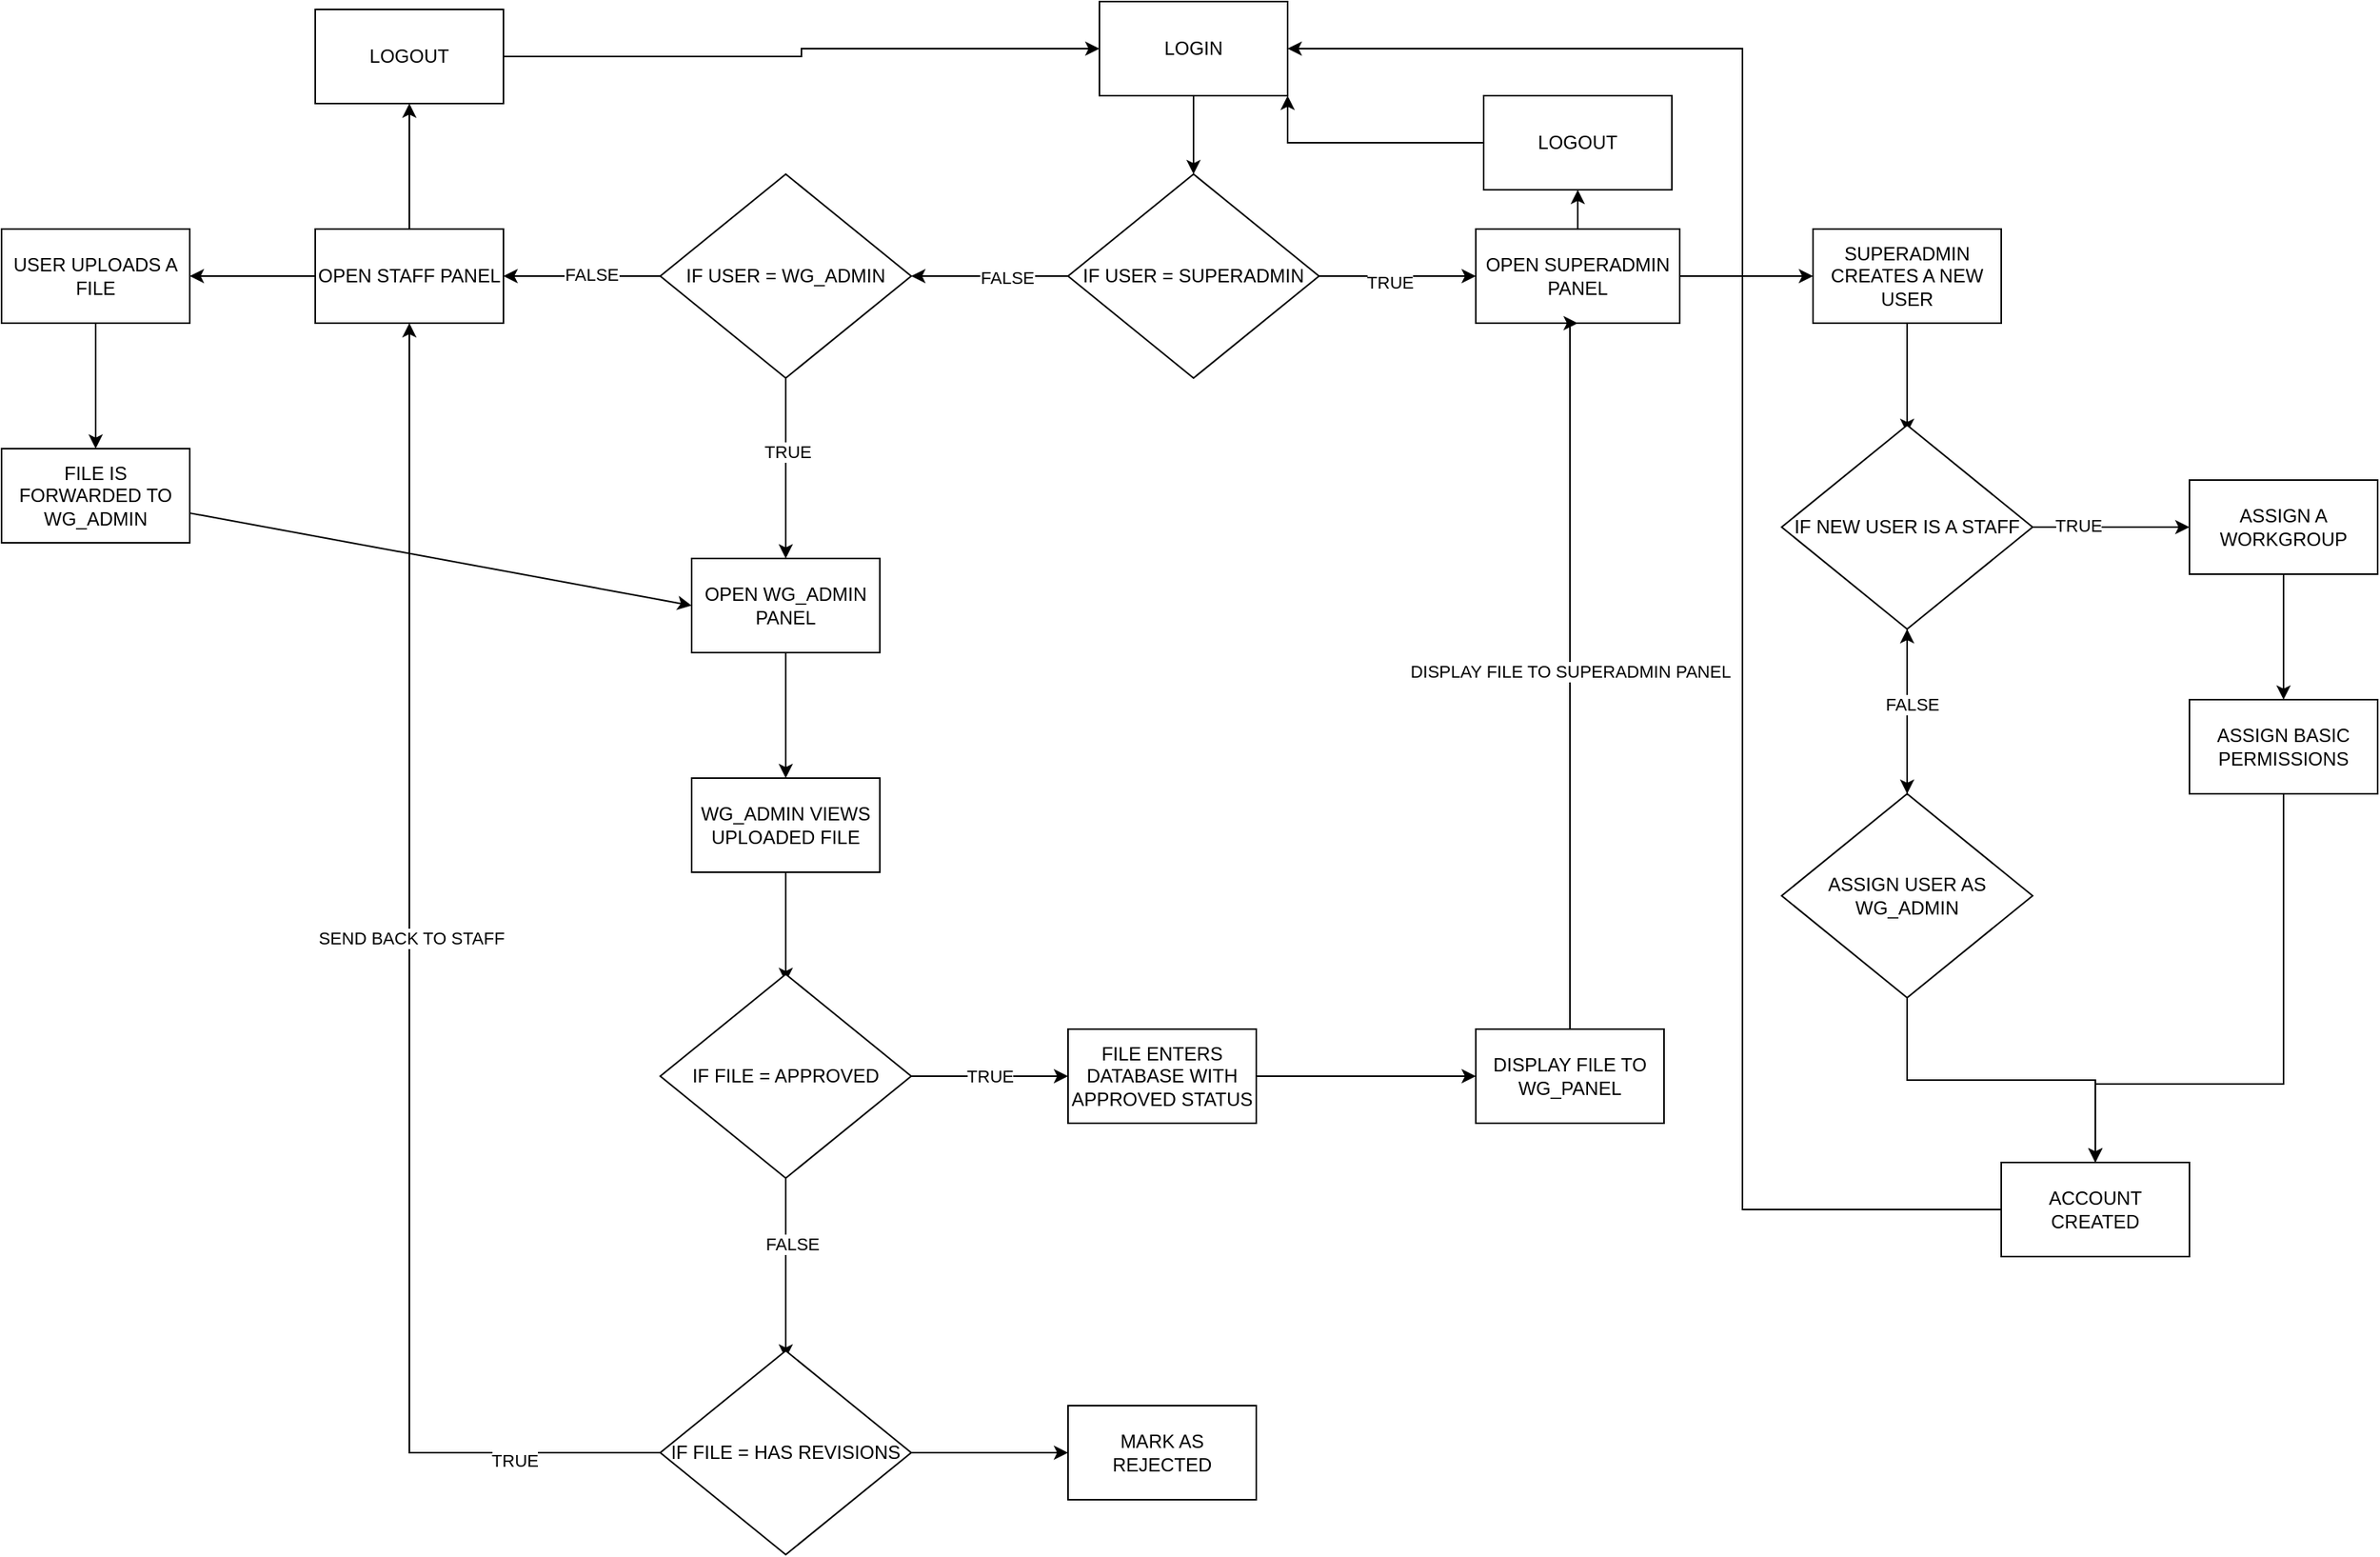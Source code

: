 <mxfile version="24.7.10">
  <diagram name="Page-1" id="EhBUnxy4dOV5ioTJIaVF">
    <mxGraphModel dx="2415" dy="1020" grid="1" gridSize="10" guides="1" tooltips="1" connect="1" arrows="1" fold="1" page="1" pageScale="1" pageWidth="827" pageHeight="1169" math="0" shadow="0">
      <root>
        <mxCell id="0" />
        <mxCell id="1" parent="0" />
        <mxCell id="nJCzV3HbVF4ci8BAsVIR-4" style="edgeStyle=orthogonalEdgeStyle;rounded=0;orthogonalLoop=1;jettySize=auto;html=1;entryX=0.5;entryY=0;entryDx=0;entryDy=0;" edge="1" parent="1" source="nJCzV3HbVF4ci8BAsVIR-1" target="nJCzV3HbVF4ci8BAsVIR-3">
          <mxGeometry relative="1" as="geometry" />
        </mxCell>
        <mxCell id="nJCzV3HbVF4ci8BAsVIR-1" value="LOGIN" style="rounded=0;whiteSpace=wrap;html=1;" vertex="1" parent="1">
          <mxGeometry x="30" y="60" width="120" height="60" as="geometry" />
        </mxCell>
        <mxCell id="nJCzV3HbVF4ci8BAsVIR-11" value="" style="edgeStyle=orthogonalEdgeStyle;rounded=0;orthogonalLoop=1;jettySize=auto;html=1;" edge="1" parent="1" source="nJCzV3HbVF4ci8BAsVIR-3" target="nJCzV3HbVF4ci8BAsVIR-10">
          <mxGeometry relative="1" as="geometry" />
        </mxCell>
        <mxCell id="nJCzV3HbVF4ci8BAsVIR-12" value="TRUE" style="edgeLabel;html=1;align=center;verticalAlign=middle;resizable=0;points=[];" vertex="1" connectable="0" parent="nJCzV3HbVF4ci8BAsVIR-11">
          <mxGeometry x="-0.1" y="-4" relative="1" as="geometry">
            <mxPoint as="offset" />
          </mxGeometry>
        </mxCell>
        <mxCell id="nJCzV3HbVF4ci8BAsVIR-14" value="" style="edgeStyle=orthogonalEdgeStyle;rounded=0;orthogonalLoop=1;jettySize=auto;html=1;" edge="1" parent="1" source="nJCzV3HbVF4ci8BAsVIR-3">
          <mxGeometry relative="1" as="geometry">
            <mxPoint x="-90" y="235" as="targetPoint" />
          </mxGeometry>
        </mxCell>
        <mxCell id="nJCzV3HbVF4ci8BAsVIR-15" value="FALSE" style="edgeLabel;html=1;align=center;verticalAlign=middle;resizable=0;points=[];" vertex="1" connectable="0" parent="nJCzV3HbVF4ci8BAsVIR-14">
          <mxGeometry x="-0.22" y="1" relative="1" as="geometry">
            <mxPoint as="offset" />
          </mxGeometry>
        </mxCell>
        <mxCell id="nJCzV3HbVF4ci8BAsVIR-3" value="IF USER = SUPERADMIN" style="rhombus;whiteSpace=wrap;html=1;" vertex="1" parent="1">
          <mxGeometry x="10" y="170" width="160" height="130" as="geometry" />
        </mxCell>
        <mxCell id="nJCzV3HbVF4ci8BAsVIR-63" value="" style="edgeStyle=orthogonalEdgeStyle;rounded=0;orthogonalLoop=1;jettySize=auto;html=1;" edge="1" parent="1" source="nJCzV3HbVF4ci8BAsVIR-10" target="nJCzV3HbVF4ci8BAsVIR-62">
          <mxGeometry relative="1" as="geometry" />
        </mxCell>
        <mxCell id="nJCzV3HbVF4ci8BAsVIR-87" value="" style="edgeStyle=orthogonalEdgeStyle;rounded=0;orthogonalLoop=1;jettySize=auto;html=1;" edge="1" parent="1" source="nJCzV3HbVF4ci8BAsVIR-10" target="nJCzV3HbVF4ci8BAsVIR-86">
          <mxGeometry relative="1" as="geometry" />
        </mxCell>
        <mxCell id="nJCzV3HbVF4ci8BAsVIR-10" value="OPEN SUPERADMIN PANEL" style="whiteSpace=wrap;html=1;" vertex="1" parent="1">
          <mxGeometry x="270" y="205" width="130" height="60" as="geometry" />
        </mxCell>
        <mxCell id="nJCzV3HbVF4ci8BAsVIR-19" value="" style="edgeStyle=orthogonalEdgeStyle;rounded=0;orthogonalLoop=1;jettySize=auto;html=1;" edge="1" parent="1" source="nJCzV3HbVF4ci8BAsVIR-17" target="nJCzV3HbVF4ci8BAsVIR-18">
          <mxGeometry relative="1" as="geometry" />
        </mxCell>
        <mxCell id="nJCzV3HbVF4ci8BAsVIR-23" value="FALSE" style="edgeLabel;html=1;align=center;verticalAlign=middle;resizable=0;points=[];" vertex="1" connectable="0" parent="nJCzV3HbVF4ci8BAsVIR-19">
          <mxGeometry x="-0.113" y="-1" relative="1" as="geometry">
            <mxPoint as="offset" />
          </mxGeometry>
        </mxCell>
        <mxCell id="nJCzV3HbVF4ci8BAsVIR-21" value="" style="edgeStyle=orthogonalEdgeStyle;rounded=0;orthogonalLoop=1;jettySize=auto;html=1;" edge="1" parent="1" source="nJCzV3HbVF4ci8BAsVIR-17" target="nJCzV3HbVF4ci8BAsVIR-20">
          <mxGeometry relative="1" as="geometry" />
        </mxCell>
        <mxCell id="nJCzV3HbVF4ci8BAsVIR-22" value="TRUE" style="edgeLabel;html=1;align=center;verticalAlign=middle;resizable=0;points=[];" vertex="1" connectable="0" parent="nJCzV3HbVF4ci8BAsVIR-21">
          <mxGeometry x="-0.177" y="1" relative="1" as="geometry">
            <mxPoint y="-1" as="offset" />
          </mxGeometry>
        </mxCell>
        <mxCell id="nJCzV3HbVF4ci8BAsVIR-17" value="IF USER = WG_ADMIN" style="rhombus;whiteSpace=wrap;html=1;" vertex="1" parent="1">
          <mxGeometry x="-250" y="170" width="160" height="130" as="geometry" />
        </mxCell>
        <mxCell id="nJCzV3HbVF4ci8BAsVIR-29" value="" style="edgeStyle=orthogonalEdgeStyle;rounded=0;orthogonalLoop=1;jettySize=auto;html=1;" edge="1" parent="1" source="nJCzV3HbVF4ci8BAsVIR-18" target="nJCzV3HbVF4ci8BAsVIR-28">
          <mxGeometry relative="1" as="geometry" />
        </mxCell>
        <mxCell id="nJCzV3HbVF4ci8BAsVIR-84" value="" style="edgeStyle=orthogonalEdgeStyle;rounded=0;orthogonalLoop=1;jettySize=auto;html=1;" edge="1" parent="1" source="nJCzV3HbVF4ci8BAsVIR-18" target="nJCzV3HbVF4ci8BAsVIR-83">
          <mxGeometry relative="1" as="geometry" />
        </mxCell>
        <mxCell id="nJCzV3HbVF4ci8BAsVIR-18" value="OPEN STAFF PANEL" style="whiteSpace=wrap;html=1;" vertex="1" parent="1">
          <mxGeometry x="-470" y="205" width="120" height="60" as="geometry" />
        </mxCell>
        <mxCell id="nJCzV3HbVF4ci8BAsVIR-34" value="" style="edgeStyle=orthogonalEdgeStyle;rounded=0;orthogonalLoop=1;jettySize=auto;html=1;" edge="1" parent="1" source="nJCzV3HbVF4ci8BAsVIR-20" target="nJCzV3HbVF4ci8BAsVIR-33">
          <mxGeometry relative="1" as="geometry" />
        </mxCell>
        <mxCell id="nJCzV3HbVF4ci8BAsVIR-20" value="OPEN WG_ADMIN PANEL" style="whiteSpace=wrap;html=1;" vertex="1" parent="1">
          <mxGeometry x="-230" y="415" width="120" height="60" as="geometry" />
        </mxCell>
        <mxCell id="nJCzV3HbVF4ci8BAsVIR-31" value="" style="edgeStyle=orthogonalEdgeStyle;rounded=0;orthogonalLoop=1;jettySize=auto;html=1;" edge="1" parent="1" source="nJCzV3HbVF4ci8BAsVIR-28" target="nJCzV3HbVF4ci8BAsVIR-30">
          <mxGeometry relative="1" as="geometry" />
        </mxCell>
        <mxCell id="nJCzV3HbVF4ci8BAsVIR-28" value="USER UPLOADS A FILE" style="whiteSpace=wrap;html=1;" vertex="1" parent="1">
          <mxGeometry x="-670" y="205" width="120" height="60" as="geometry" />
        </mxCell>
        <mxCell id="nJCzV3HbVF4ci8BAsVIR-32" style="rounded=0;orthogonalLoop=1;jettySize=auto;html=1;entryX=0;entryY=0.5;entryDx=0;entryDy=0;" edge="1" parent="1" source="nJCzV3HbVF4ci8BAsVIR-30" target="nJCzV3HbVF4ci8BAsVIR-20">
          <mxGeometry relative="1" as="geometry">
            <mxPoint x="-290" y="450" as="targetPoint" />
          </mxGeometry>
        </mxCell>
        <mxCell id="nJCzV3HbVF4ci8BAsVIR-30" value="FILE IS FORWARDED TO WG_ADMIN" style="whiteSpace=wrap;html=1;" vertex="1" parent="1">
          <mxGeometry x="-670" y="345" width="120" height="60" as="geometry" />
        </mxCell>
        <mxCell id="nJCzV3HbVF4ci8BAsVIR-36" value="" style="edgeStyle=orthogonalEdgeStyle;rounded=0;orthogonalLoop=1;jettySize=auto;html=1;" edge="1" parent="1" source="nJCzV3HbVF4ci8BAsVIR-33">
          <mxGeometry relative="1" as="geometry">
            <mxPoint x="-170" y="685" as="targetPoint" />
          </mxGeometry>
        </mxCell>
        <mxCell id="nJCzV3HbVF4ci8BAsVIR-33" value="WG_ADMIN VIEWS UPLOADED FILE" style="whiteSpace=wrap;html=1;" vertex="1" parent="1">
          <mxGeometry x="-230" y="555" width="120" height="60" as="geometry" />
        </mxCell>
        <mxCell id="nJCzV3HbVF4ci8BAsVIR-42" value="" style="edgeStyle=orthogonalEdgeStyle;rounded=0;orthogonalLoop=1;jettySize=auto;html=1;" edge="1" parent="1" source="nJCzV3HbVF4ci8BAsVIR-38" target="nJCzV3HbVF4ci8BAsVIR-41">
          <mxGeometry relative="1" as="geometry" />
        </mxCell>
        <mxCell id="nJCzV3HbVF4ci8BAsVIR-44" value="TRUE" style="edgeLabel;html=1;align=center;verticalAlign=middle;resizable=0;points=[];" vertex="1" connectable="0" parent="nJCzV3HbVF4ci8BAsVIR-42">
          <mxGeometry x="0.22" relative="1" as="geometry">
            <mxPoint x="-11" as="offset" />
          </mxGeometry>
        </mxCell>
        <mxCell id="nJCzV3HbVF4ci8BAsVIR-46" value="" style="edgeStyle=orthogonalEdgeStyle;rounded=0;orthogonalLoop=1;jettySize=auto;html=1;" edge="1" parent="1" source="nJCzV3HbVF4ci8BAsVIR-38">
          <mxGeometry relative="1" as="geometry">
            <mxPoint x="-170" y="925" as="targetPoint" />
          </mxGeometry>
        </mxCell>
        <mxCell id="nJCzV3HbVF4ci8BAsVIR-47" value="FALSE" style="edgeLabel;html=1;align=center;verticalAlign=middle;resizable=0;points=[];" vertex="1" connectable="0" parent="nJCzV3HbVF4ci8BAsVIR-46">
          <mxGeometry x="-0.281" y="4" relative="1" as="geometry">
            <mxPoint as="offset" />
          </mxGeometry>
        </mxCell>
        <mxCell id="nJCzV3HbVF4ci8BAsVIR-38" value="IF FILE = APPROVED" style="rhombus;whiteSpace=wrap;html=1;" vertex="1" parent="1">
          <mxGeometry x="-250" y="680" width="160" height="130" as="geometry" />
        </mxCell>
        <mxCell id="nJCzV3HbVF4ci8BAsVIR-58" value="" style="edgeStyle=orthogonalEdgeStyle;rounded=0;orthogonalLoop=1;jettySize=auto;html=1;" edge="1" parent="1" source="nJCzV3HbVF4ci8BAsVIR-41" target="nJCzV3HbVF4ci8BAsVIR-57">
          <mxGeometry relative="1" as="geometry" />
        </mxCell>
        <mxCell id="nJCzV3HbVF4ci8BAsVIR-41" value="FILE ENTERS DATABASE WITH APPROVED STATUS" style="whiteSpace=wrap;html=1;" vertex="1" parent="1">
          <mxGeometry x="10" y="715" width="120" height="60" as="geometry" />
        </mxCell>
        <mxCell id="nJCzV3HbVF4ci8BAsVIR-50" style="edgeStyle=orthogonalEdgeStyle;rounded=0;orthogonalLoop=1;jettySize=auto;html=1;entryX=0.5;entryY=1;entryDx=0;entryDy=0;" edge="1" parent="1" source="nJCzV3HbVF4ci8BAsVIR-48" target="nJCzV3HbVF4ci8BAsVIR-18">
          <mxGeometry relative="1" as="geometry" />
        </mxCell>
        <mxCell id="nJCzV3HbVF4ci8BAsVIR-51" value="SEND BACK TO STAFF" style="edgeLabel;html=1;align=center;verticalAlign=middle;resizable=0;points=[];" vertex="1" connectable="0" parent="nJCzV3HbVF4ci8BAsVIR-50">
          <mxGeometry x="0.11" y="-1" relative="1" as="geometry">
            <mxPoint as="offset" />
          </mxGeometry>
        </mxCell>
        <mxCell id="nJCzV3HbVF4ci8BAsVIR-54" value="TRUE" style="edgeLabel;html=1;align=center;verticalAlign=middle;resizable=0;points=[];" vertex="1" connectable="0" parent="nJCzV3HbVF4ci8BAsVIR-50">
          <mxGeometry x="-0.787" y="5" relative="1" as="geometry">
            <mxPoint as="offset" />
          </mxGeometry>
        </mxCell>
        <mxCell id="nJCzV3HbVF4ci8BAsVIR-56" value="" style="edgeStyle=orthogonalEdgeStyle;rounded=0;orthogonalLoop=1;jettySize=auto;html=1;" edge="1" parent="1" source="nJCzV3HbVF4ci8BAsVIR-48" target="nJCzV3HbVF4ci8BAsVIR-55">
          <mxGeometry relative="1" as="geometry" />
        </mxCell>
        <mxCell id="nJCzV3HbVF4ci8BAsVIR-48" value="IF FILE = HAS REVISIONS" style="rhombus;whiteSpace=wrap;html=1;" vertex="1" parent="1">
          <mxGeometry x="-250" y="920" width="160" height="130" as="geometry" />
        </mxCell>
        <mxCell id="nJCzV3HbVF4ci8BAsVIR-55" value="MARK AS REJECTED" style="whiteSpace=wrap;html=1;" vertex="1" parent="1">
          <mxGeometry x="10" y="955" width="120" height="60" as="geometry" />
        </mxCell>
        <mxCell id="nJCzV3HbVF4ci8BAsVIR-60" style="edgeStyle=orthogonalEdgeStyle;rounded=0;orthogonalLoop=1;jettySize=auto;html=1;entryX=0.5;entryY=1;entryDx=0;entryDy=0;" edge="1" parent="1" source="nJCzV3HbVF4ci8BAsVIR-57" target="nJCzV3HbVF4ci8BAsVIR-10">
          <mxGeometry relative="1" as="geometry">
            <Array as="points">
              <mxPoint x="330" y="520" />
              <mxPoint x="330" y="520" />
            </Array>
          </mxGeometry>
        </mxCell>
        <mxCell id="nJCzV3HbVF4ci8BAsVIR-61" value="DISPLAY FILE TO SUPERADMIN PANEL" style="edgeLabel;html=1;align=center;verticalAlign=middle;resizable=0;points=[];" vertex="1" connectable="0" parent="nJCzV3HbVF4ci8BAsVIR-60">
          <mxGeometry x="0.243" y="-5" relative="1" as="geometry">
            <mxPoint x="-5" y="55" as="offset" />
          </mxGeometry>
        </mxCell>
        <mxCell id="nJCzV3HbVF4ci8BAsVIR-57" value="DISPLAY FILE TO WG_PANEL" style="whiteSpace=wrap;html=1;" vertex="1" parent="1">
          <mxGeometry x="270" y="715" width="120" height="60" as="geometry" />
        </mxCell>
        <mxCell id="nJCzV3HbVF4ci8BAsVIR-65" value="" style="edgeStyle=orthogonalEdgeStyle;rounded=0;orthogonalLoop=1;jettySize=auto;html=1;" edge="1" parent="1" source="nJCzV3HbVF4ci8BAsVIR-62">
          <mxGeometry relative="1" as="geometry">
            <mxPoint x="545" y="335" as="targetPoint" />
          </mxGeometry>
        </mxCell>
        <mxCell id="nJCzV3HbVF4ci8BAsVIR-62" value="SUPERADMIN CREATES A NEW USER" style="whiteSpace=wrap;html=1;" vertex="1" parent="1">
          <mxGeometry x="485" y="205" width="120" height="60" as="geometry" />
        </mxCell>
        <mxCell id="nJCzV3HbVF4ci8BAsVIR-68" value="" style="edgeStyle=orthogonalEdgeStyle;rounded=0;orthogonalLoop=1;jettySize=auto;html=1;" edge="1" parent="1" source="nJCzV3HbVF4ci8BAsVIR-66" target="nJCzV3HbVF4ci8BAsVIR-67">
          <mxGeometry relative="1" as="geometry" />
        </mxCell>
        <mxCell id="nJCzV3HbVF4ci8BAsVIR-76" value="TRUE" style="edgeLabel;html=1;align=center;verticalAlign=middle;resizable=0;points=[];" vertex="1" connectable="0" parent="nJCzV3HbVF4ci8BAsVIR-68">
          <mxGeometry x="-0.4" y="1" relative="1" as="geometry">
            <mxPoint x="-1" as="offset" />
          </mxGeometry>
        </mxCell>
        <mxCell id="nJCzV3HbVF4ci8BAsVIR-72" value="" style="edgeStyle=orthogonalEdgeStyle;rounded=0;orthogonalLoop=1;jettySize=auto;html=1;" edge="1" parent="1" source="nJCzV3HbVF4ci8BAsVIR-66">
          <mxGeometry relative="1" as="geometry">
            <mxPoint x="545" y="565" as="targetPoint" />
          </mxGeometry>
        </mxCell>
        <mxCell id="nJCzV3HbVF4ci8BAsVIR-66" value="IF NEW USER IS A STAFF" style="rhombus;whiteSpace=wrap;html=1;" vertex="1" parent="1">
          <mxGeometry x="465" y="330" width="160" height="130" as="geometry" />
        </mxCell>
        <mxCell id="nJCzV3HbVF4ci8BAsVIR-70" value="" style="edgeStyle=orthogonalEdgeStyle;rounded=0;orthogonalLoop=1;jettySize=auto;html=1;" edge="1" parent="1" source="nJCzV3HbVF4ci8BAsVIR-67" target="nJCzV3HbVF4ci8BAsVIR-69">
          <mxGeometry relative="1" as="geometry" />
        </mxCell>
        <mxCell id="nJCzV3HbVF4ci8BAsVIR-67" value="ASSIGN A WORKGROUP" style="whiteSpace=wrap;html=1;" vertex="1" parent="1">
          <mxGeometry x="725" y="365" width="120" height="60" as="geometry" />
        </mxCell>
        <mxCell id="nJCzV3HbVF4ci8BAsVIR-81" style="edgeStyle=orthogonalEdgeStyle;rounded=0;orthogonalLoop=1;jettySize=auto;html=1;entryX=0.5;entryY=0;entryDx=0;entryDy=0;" edge="1" parent="1" source="nJCzV3HbVF4ci8BAsVIR-69" target="nJCzV3HbVF4ci8BAsVIR-79">
          <mxGeometry relative="1" as="geometry">
            <Array as="points">
              <mxPoint x="785" y="750" />
              <mxPoint x="665" y="750" />
            </Array>
          </mxGeometry>
        </mxCell>
        <mxCell id="nJCzV3HbVF4ci8BAsVIR-69" value="ASSIGN BASIC PERMISSIONS" style="whiteSpace=wrap;html=1;" vertex="1" parent="1">
          <mxGeometry x="725" y="505" width="120" height="60" as="geometry" />
        </mxCell>
        <mxCell id="nJCzV3HbVF4ci8BAsVIR-77" value="" style="edgeStyle=orthogonalEdgeStyle;rounded=0;orthogonalLoop=1;jettySize=auto;html=1;" edge="1" parent="1" source="nJCzV3HbVF4ci8BAsVIR-75" target="nJCzV3HbVF4ci8BAsVIR-66">
          <mxGeometry relative="1" as="geometry" />
        </mxCell>
        <mxCell id="nJCzV3HbVF4ci8BAsVIR-78" value="FALSE" style="edgeLabel;html=1;align=center;verticalAlign=middle;resizable=0;points=[];" vertex="1" connectable="0" parent="nJCzV3HbVF4ci8BAsVIR-77">
          <mxGeometry x="0.098" y="-3" relative="1" as="geometry">
            <mxPoint as="offset" />
          </mxGeometry>
        </mxCell>
        <mxCell id="nJCzV3HbVF4ci8BAsVIR-80" value="" style="edgeStyle=orthogonalEdgeStyle;rounded=0;orthogonalLoop=1;jettySize=auto;html=1;" edge="1" parent="1" source="nJCzV3HbVF4ci8BAsVIR-75" target="nJCzV3HbVF4ci8BAsVIR-79">
          <mxGeometry relative="1" as="geometry" />
        </mxCell>
        <mxCell id="nJCzV3HbVF4ci8BAsVIR-75" value="ASSIGN USER AS WG_ADMIN" style="rhombus;whiteSpace=wrap;html=1;" vertex="1" parent="1">
          <mxGeometry x="465" y="565" width="160" height="130" as="geometry" />
        </mxCell>
        <mxCell id="nJCzV3HbVF4ci8BAsVIR-82" style="edgeStyle=orthogonalEdgeStyle;rounded=0;orthogonalLoop=1;jettySize=auto;html=1;entryX=1;entryY=0.5;entryDx=0;entryDy=0;" edge="1" parent="1" source="nJCzV3HbVF4ci8BAsVIR-79" target="nJCzV3HbVF4ci8BAsVIR-1">
          <mxGeometry relative="1" as="geometry">
            <Array as="points">
              <mxPoint x="440" y="830" />
              <mxPoint x="440" y="90" />
            </Array>
          </mxGeometry>
        </mxCell>
        <mxCell id="nJCzV3HbVF4ci8BAsVIR-79" value="ACCOUNT CREATED" style="whiteSpace=wrap;html=1;" vertex="1" parent="1">
          <mxGeometry x="605" y="800" width="120" height="60" as="geometry" />
        </mxCell>
        <mxCell id="nJCzV3HbVF4ci8BAsVIR-85" style="edgeStyle=orthogonalEdgeStyle;rounded=0;orthogonalLoop=1;jettySize=auto;html=1;entryX=0;entryY=0.5;entryDx=0;entryDy=0;" edge="1" parent="1" source="nJCzV3HbVF4ci8BAsVIR-83" target="nJCzV3HbVF4ci8BAsVIR-1">
          <mxGeometry relative="1" as="geometry" />
        </mxCell>
        <mxCell id="nJCzV3HbVF4ci8BAsVIR-83" value="LOGOUT" style="whiteSpace=wrap;html=1;" vertex="1" parent="1">
          <mxGeometry x="-470" y="65" width="120" height="60" as="geometry" />
        </mxCell>
        <mxCell id="nJCzV3HbVF4ci8BAsVIR-88" style="edgeStyle=orthogonalEdgeStyle;rounded=0;orthogonalLoop=1;jettySize=auto;html=1;entryX=1;entryY=1;entryDx=0;entryDy=0;" edge="1" parent="1" source="nJCzV3HbVF4ci8BAsVIR-86" target="nJCzV3HbVF4ci8BAsVIR-1">
          <mxGeometry relative="1" as="geometry" />
        </mxCell>
        <mxCell id="nJCzV3HbVF4ci8BAsVIR-86" value="LOGOUT" style="whiteSpace=wrap;html=1;" vertex="1" parent="1">
          <mxGeometry x="275" y="120" width="120" height="60" as="geometry" />
        </mxCell>
      </root>
    </mxGraphModel>
  </diagram>
</mxfile>
